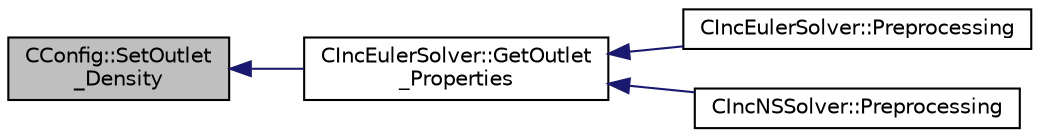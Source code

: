 digraph "CConfig::SetOutlet_Density"
{
  edge [fontname="Helvetica",fontsize="10",labelfontname="Helvetica",labelfontsize="10"];
  node [fontname="Helvetica",fontsize="10",shape=record];
  rankdir="LR";
  Node15232 [label="CConfig::SetOutlet\l_Density",height=0.2,width=0.4,color="black", fillcolor="grey75", style="filled", fontcolor="black"];
  Node15232 -> Node15233 [dir="back",color="midnightblue",fontsize="10",style="solid",fontname="Helvetica"];
  Node15233 [label="CIncEulerSolver::GetOutlet\l_Properties",height=0.2,width=0.4,color="black", fillcolor="white", style="filled",URL="$class_c_inc_euler_solver.html#aacea1dc960644b2fb82b191b17bf9056",tooltip="A virtual member. "];
  Node15233 -> Node15234 [dir="back",color="midnightblue",fontsize="10",style="solid",fontname="Helvetica"];
  Node15234 [label="CIncEulerSolver::Preprocessing",height=0.2,width=0.4,color="black", fillcolor="white", style="filled",URL="$class_c_inc_euler_solver.html#aabd902b10cc9b41b6b2c406efba0ac41",tooltip="Compute primitive variables and their gradients. "];
  Node15233 -> Node15235 [dir="back",color="midnightblue",fontsize="10",style="solid",fontname="Helvetica"];
  Node15235 [label="CIncNSSolver::Preprocessing",height=0.2,width=0.4,color="black", fillcolor="white", style="filled",URL="$class_c_inc_n_s_solver.html#ae84f6e86313acd1da80c505b4eab81e5",tooltip="Restart residual and compute gradients. "];
}
